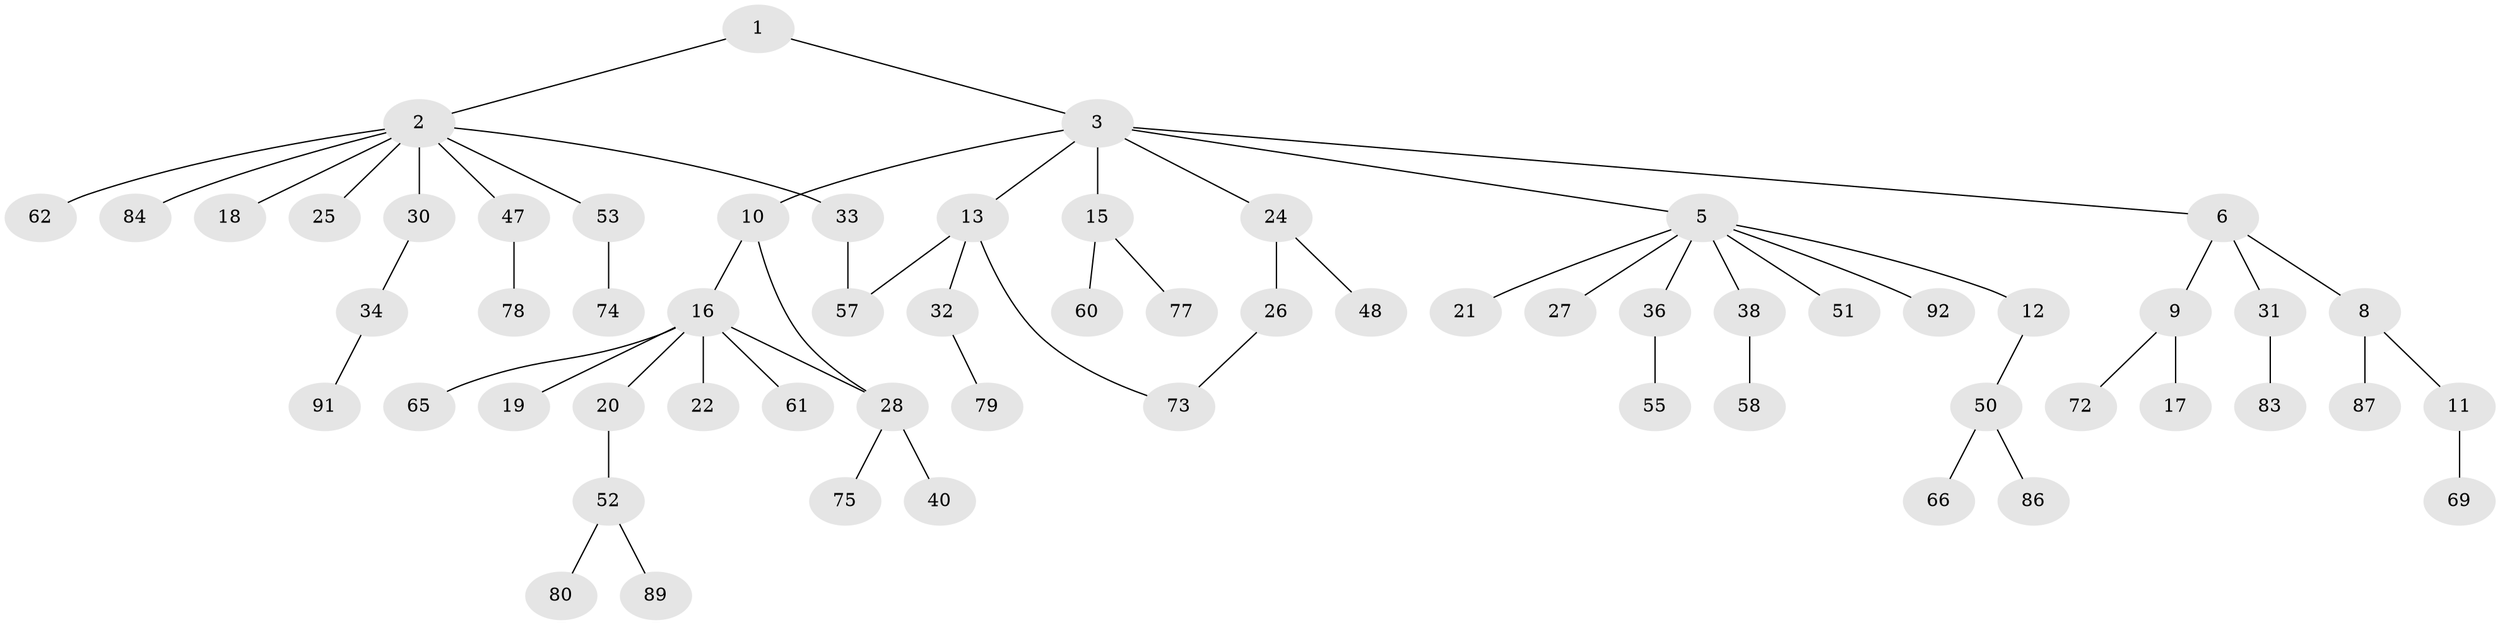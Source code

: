 // original degree distribution, {2: 0.21505376344086022, 3: 0.17204301075268819, 4: 0.08602150537634409, 5: 0.010752688172043012, 6: 0.021505376344086023, 8: 0.010752688172043012, 1: 0.4838709677419355}
// Generated by graph-tools (version 1.1) at 2025/10/02/27/25 16:10:56]
// undirected, 62 vertices, 64 edges
graph export_dot {
graph [start="1"]
  node [color=gray90,style=filled];
  1;
  2 [super="+14"];
  3 [super="+4"];
  5 [super="+7"];
  6;
  8 [super="+45"];
  9 [super="+23"];
  10 [super="+49"];
  11 [super="+71"];
  12 [super="+41"];
  13;
  15 [super="+37"];
  16 [super="+54"];
  17 [super="+46"];
  18;
  19 [super="+29"];
  20 [super="+44"];
  21;
  22;
  24 [super="+68"];
  25;
  26 [super="+85"];
  27 [super="+35"];
  28 [super="+39"];
  30 [super="+76"];
  31 [super="+63"];
  32 [super="+59"];
  33 [super="+70"];
  34 [super="+42"];
  36 [super="+82"];
  38 [super="+43"];
  40;
  47;
  48;
  50 [super="+56"];
  51 [super="+64"];
  52;
  53 [super="+67"];
  55;
  57 [super="+93"];
  58;
  60;
  61;
  62 [super="+88"];
  65;
  66;
  69;
  72;
  73 [super="+90"];
  74;
  75;
  77;
  78;
  79 [super="+81"];
  80;
  83;
  84;
  86;
  87;
  89;
  91;
  92;
  1 -- 2;
  1 -- 3;
  2 -- 84;
  2 -- 33;
  2 -- 47;
  2 -- 18;
  2 -- 53;
  2 -- 30;
  2 -- 25;
  2 -- 62;
  3 -- 15;
  3 -- 24;
  3 -- 5;
  3 -- 6;
  3 -- 10;
  3 -- 13;
  5 -- 12;
  5 -- 21;
  5 -- 38;
  5 -- 51;
  5 -- 27;
  5 -- 36;
  5 -- 92;
  6 -- 8;
  6 -- 9;
  6 -- 31;
  8 -- 11;
  8 -- 87;
  9 -- 17;
  9 -- 72;
  10 -- 16;
  10 -- 28;
  11 -- 69;
  12 -- 50;
  13 -- 32;
  13 -- 73;
  13 -- 57;
  15 -- 77;
  15 -- 60;
  16 -- 19;
  16 -- 20;
  16 -- 22;
  16 -- 28;
  16 -- 65;
  16 -- 61;
  20 -- 52;
  24 -- 26;
  24 -- 48;
  26 -- 73;
  28 -- 40;
  28 -- 75;
  30 -- 34;
  31 -- 83;
  32 -- 79;
  33 -- 57;
  34 -- 91;
  36 -- 55;
  38 -- 58;
  47 -- 78;
  50 -- 66;
  50 -- 86;
  52 -- 80;
  52 -- 89;
  53 -- 74;
}
